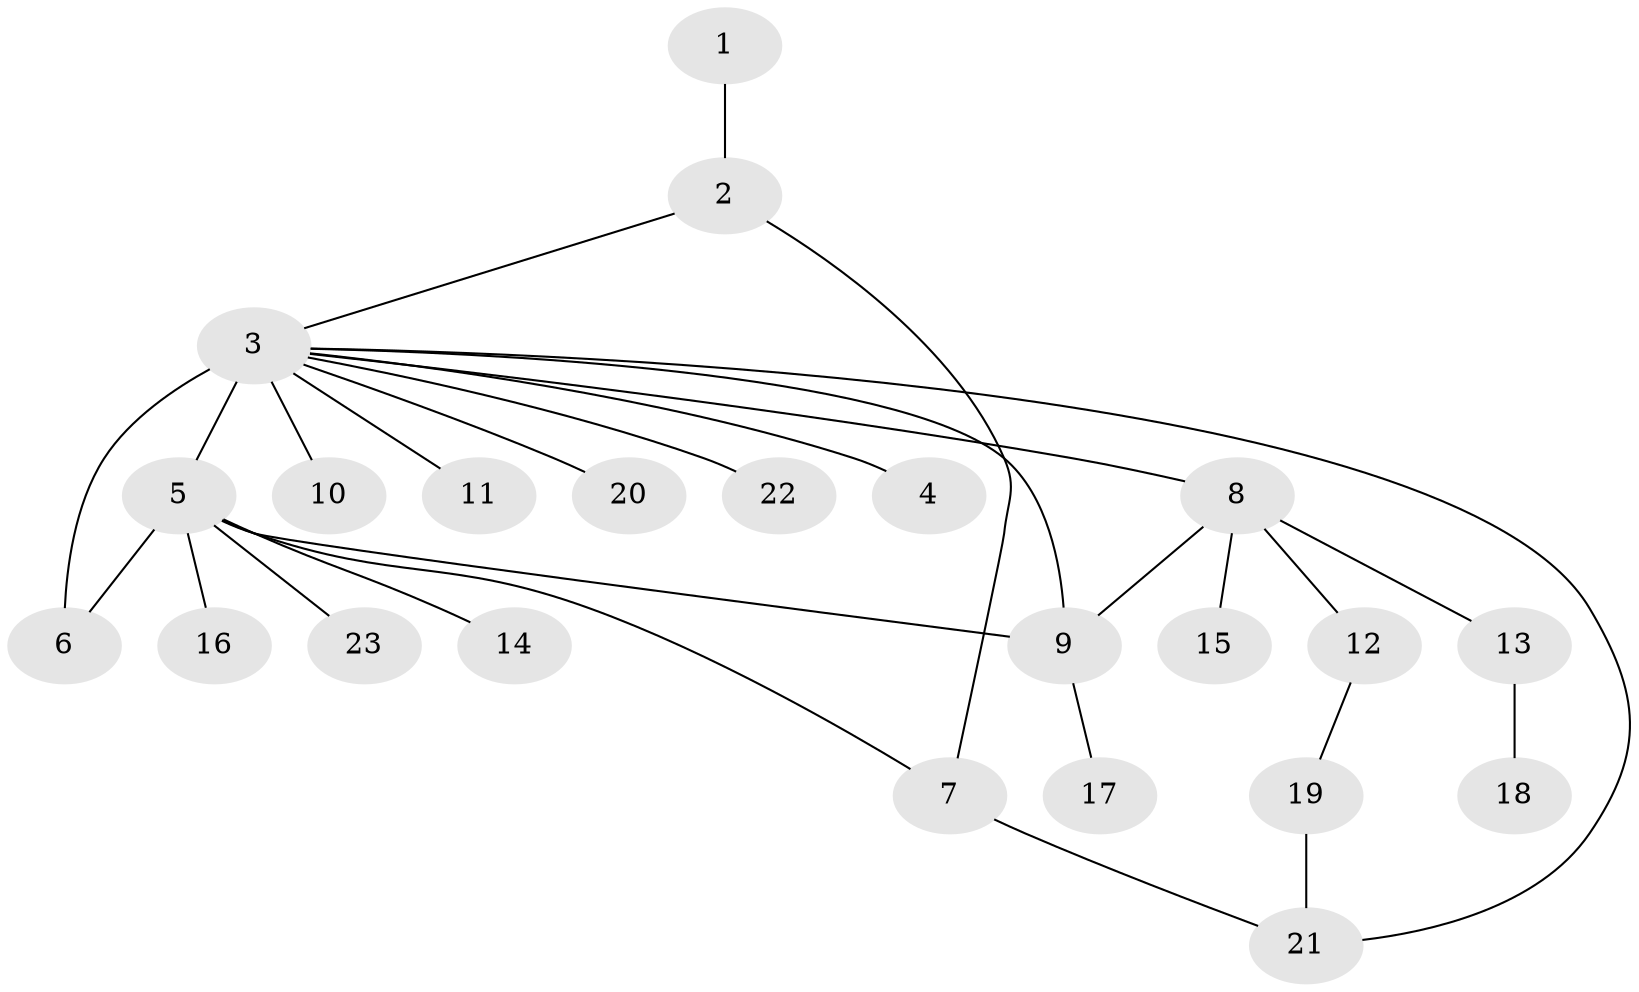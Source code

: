 // original degree distribution, {1: 0.6266666666666667, 8: 0.013333333333333334, 20: 0.013333333333333334, 3: 0.10666666666666667, 9: 0.013333333333333334, 10: 0.013333333333333334, 6: 0.02666666666666667, 2: 0.14666666666666667, 4: 0.04}
// Generated by graph-tools (version 1.1) at 2025/50/03/04/25 22:50:36]
// undirected, 23 vertices, 28 edges
graph export_dot {
  node [color=gray90,style=filled];
  1;
  2;
  3;
  4;
  5;
  6;
  7;
  8;
  9;
  10;
  11;
  12;
  13;
  14;
  15;
  16;
  17;
  18;
  19;
  20;
  21;
  22;
  23;
  1 -- 2 [weight=5.0];
  2 -- 3 [weight=1.0];
  2 -- 7 [weight=1.0];
  3 -- 4 [weight=1.0];
  3 -- 5 [weight=2.0];
  3 -- 6 [weight=7.0];
  3 -- 8 [weight=1.0];
  3 -- 9 [weight=1.0];
  3 -- 10 [weight=1.0];
  3 -- 11 [weight=1.0];
  3 -- 20 [weight=1.0];
  3 -- 21 [weight=1.0];
  3 -- 22 [weight=1.0];
  5 -- 6 [weight=1.0];
  5 -- 7 [weight=1.0];
  5 -- 9 [weight=1.0];
  5 -- 14 [weight=1.0];
  5 -- 16 [weight=1.0];
  5 -- 23 [weight=1.0];
  7 -- 21 [weight=2.0];
  8 -- 9 [weight=1.0];
  8 -- 12 [weight=1.0];
  8 -- 13 [weight=1.0];
  8 -- 15 [weight=1.0];
  9 -- 17 [weight=1.0];
  12 -- 19 [weight=1.0];
  13 -- 18 [weight=1.0];
  19 -- 21 [weight=2.0];
}
